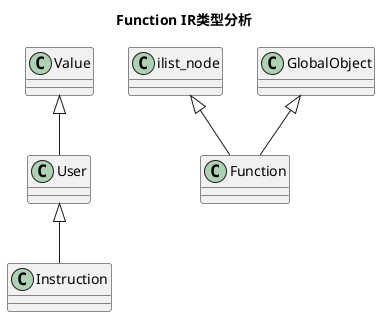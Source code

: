 @startuml

title "Function IR类型分析"
top to bottom direction
skinparam groupInheritance 2

' **********
' 类定义
' **********

class Value {

}

class User {

}

class Instruction {

}

class Function {

}


' **********
' 类关系
' **********
Value                 <|--            User

User                  <|--            Instruction

ilist_node            <|--            Function
GlobalObject          <|--            Function

@enduml